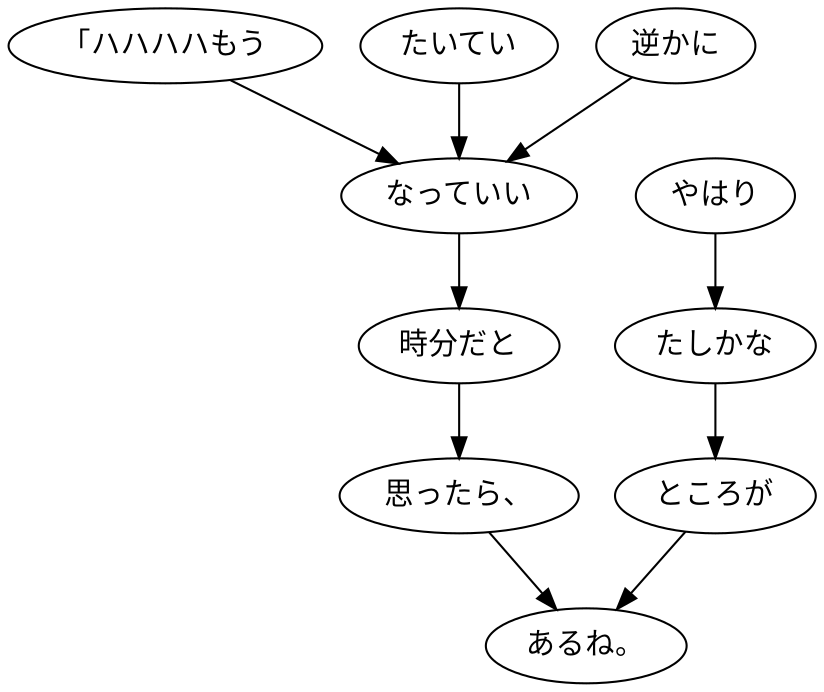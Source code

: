 digraph graph7679 {
	node0 [label="「ハハハハもう"];
	node1 [label="たいてい"];
	node2 [label="逆かに"];
	node3 [label="なっていい"];
	node4 [label="時分だと"];
	node5 [label="思ったら、"];
	node6 [label="やはり"];
	node7 [label="たしかな"];
	node8 [label="ところが"];
	node9 [label="あるね。"];
	node0 -> node3;
	node1 -> node3;
	node2 -> node3;
	node3 -> node4;
	node4 -> node5;
	node5 -> node9;
	node6 -> node7;
	node7 -> node8;
	node8 -> node9;
}
